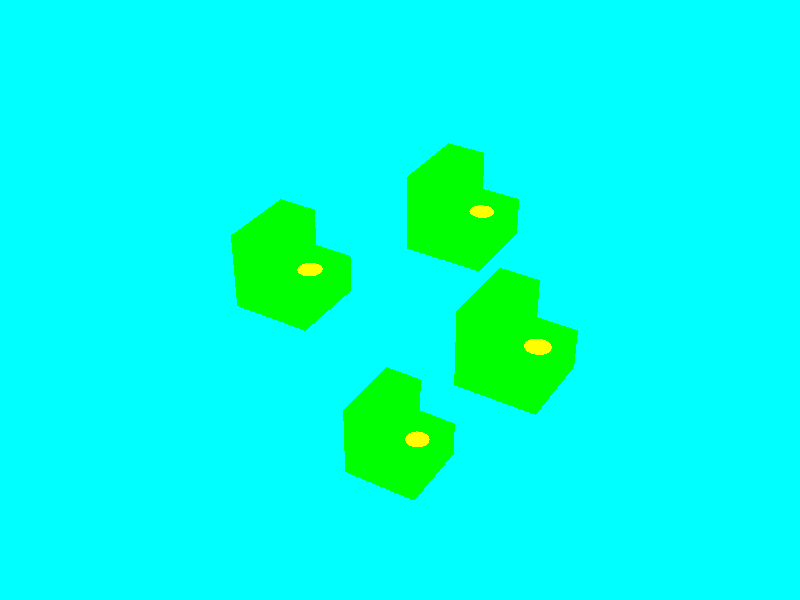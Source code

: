global_settings { assumed_gamma 2.2 } 
global_settings { ambient_light rgb 1 } 
#include "colors.inc"
background { Cyan }
camera {
  location <6, 8, -10>
  look_at <0, 0, 0> 
  angle 36
}
light_source { <0, 600, -500> White } 

difference {          // Generierungsvariante 1
  union {
    box { 
      -.5, <.5 0 .5>
      pigment { Green } 
    } 
    box { 
      -.5*z, <-.5, .5, .5>  
      pigment { Green } 
    } 
  } 
  cylinder { 
    <.25, .5, 0> <.25, -.5, 0> .15 open 
    pigment { Yellow } 
  } 
  translate -1.5*x 
}

difference {          // Generierungsvariante 2
  difference {
    box { 
      -.5, .5 
      pigment { Green } 
    } 
    cylinder { 
      <.25, .5, 0> <.25, -.5, 0> .15 open 
      pigment { Yellow } 
    } 
  }
  box { 
    -.6, .6 
    translate <.6, .6, 0>
    pigment { Green } 
  } 
  translate 1.5*x 
}

union {               // Generierungsvariante 3 
  difference {
    box { 
      -.5, <.5 0 .5>
      pigment { Green } 
    } 
    cylinder { 
      <.25, .5, 0> <.25, -.5, 0> .15 open 
      pigment { Yellow } 
    } 
  } 
  box { 
    -.5*z, <-.5, .5, .5>  
    pigment { Green } 
  } 
  translate <0, -.5 -1.5> 
}

difference {          // Generierungsvariante 4 
  box { 
    -.5, .5 
    pigment { Green } 
  } 
  union {
    cylinder { 
      <.25, .5, 0> <.25, -.5, 0> .15 open 
      pigment { Yellow } 
    } 
    box { 
      -.6, .6 
      translate <.6, .6, 0>
      pigment { Green } 
    }
  } 
  translate <0, .5 1.5> 
}

